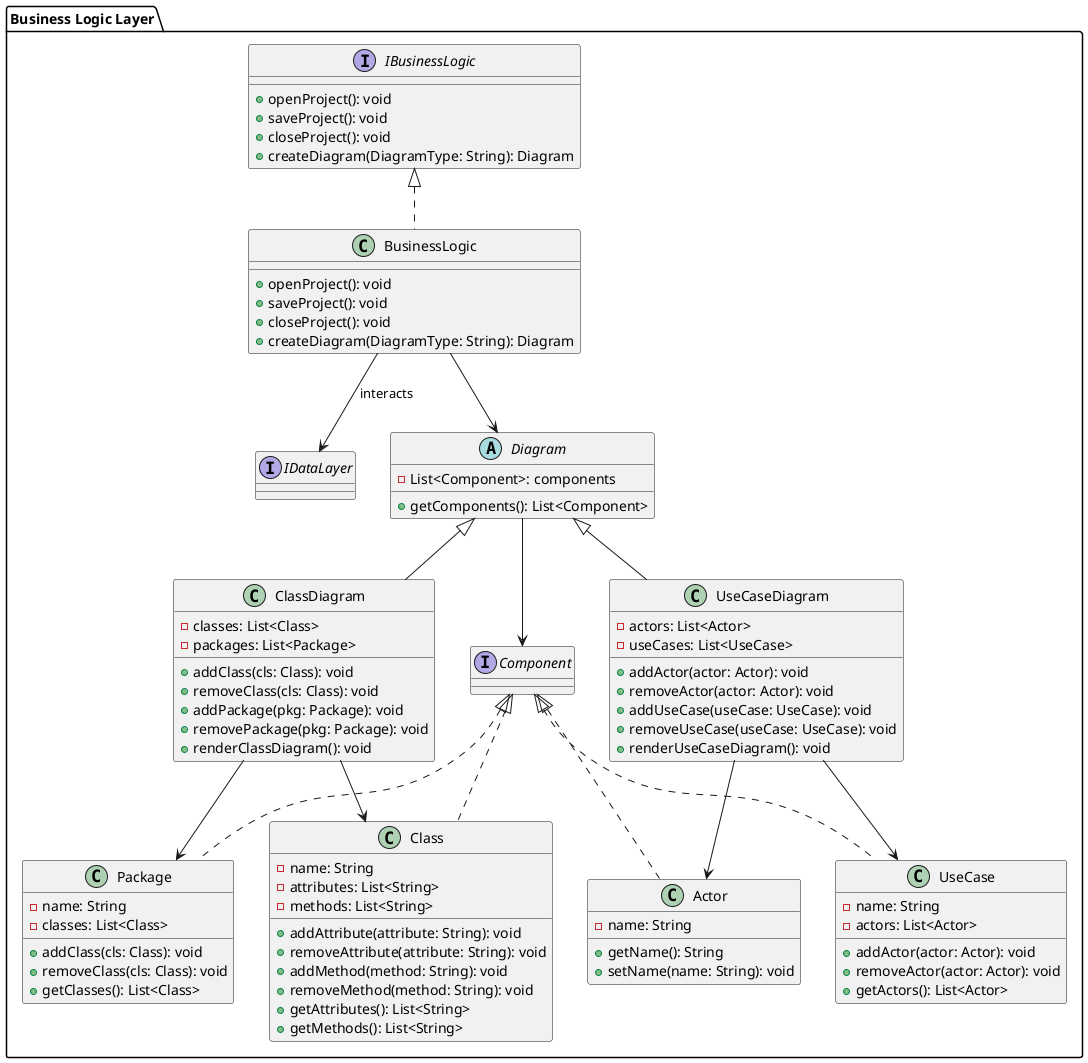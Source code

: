 @startuml

package "Business Logic Layer" {

    interface IBusinessLogic{
        + openProject(): void
        + saveProject(): void
        + closeProject(): void
        + createDiagram(DiagramType: String): Diagram

    }

    interface IDataLayer {
    }

    class BusinessLogic implements IBusinessLogic {
        + openProject(): void
        + saveProject(): void
        + closeProject(): void
        + createDiagram(DiagramType: String): Diagram
    }

    abstract class Diagram {
      - List<Component>: components
      + getComponents(): List<Component>
    }

    class ClassDiagram extends Diagram {
        - classes: List<Class>
        - packages: List<Package>
        + addClass(cls: Class): void
        + removeClass(cls: Class): void
        + addPackage(pkg: Package): void
        + removePackage(pkg: Package): void
        + renderClassDiagram(): void
    }

    class UseCaseDiagram extends Diagram {
        - actors: List<Actor>
        - useCases: List<UseCase>
        + addActor(actor: Actor): void
        + removeActor(actor: Actor): void
        + addUseCase(useCase: UseCase): void
        + removeUseCase(useCase: UseCase): void
        + renderUseCaseDiagram(): void
    }

    interface Component {
        }

    class Class implements Component {
        - name: String
        - attributes: List<String>
        - methods: List<String>
        + addAttribute(attribute: String): void
        + removeAttribute(attribute: String): void
        + addMethod(method: String): void
        + removeMethod(method: String): void
        + getAttributes(): List<String>
        + getMethods(): List<String>
    }

    class Package implements Component {
        - name: String
        - classes: List<Class>
        + addClass(cls: Class): void
        + removeClass(cls: Class): void
        + getClasses(): List<Class>
    }

    class UseCase implements Component {
        - name: String
        - actors: List<Actor>
        + addActor(actor: Actor): void
        + removeActor(actor: Actor): void
        + getActors(): List<Actor>
    }

    class Actor implements Component {
        - name: String
        + getName(): String
        + setName(name: String): void
    }

   

    BusinessLogic --> IDataLayer : interacts
    BusinessLogic --> Diagram
    Diagram --> Component
    ClassDiagram --> Class
    ClassDiagram --> Package
    UseCaseDiagram --> Actor
    UseCaseDiagram --> UseCase
}

@enduml